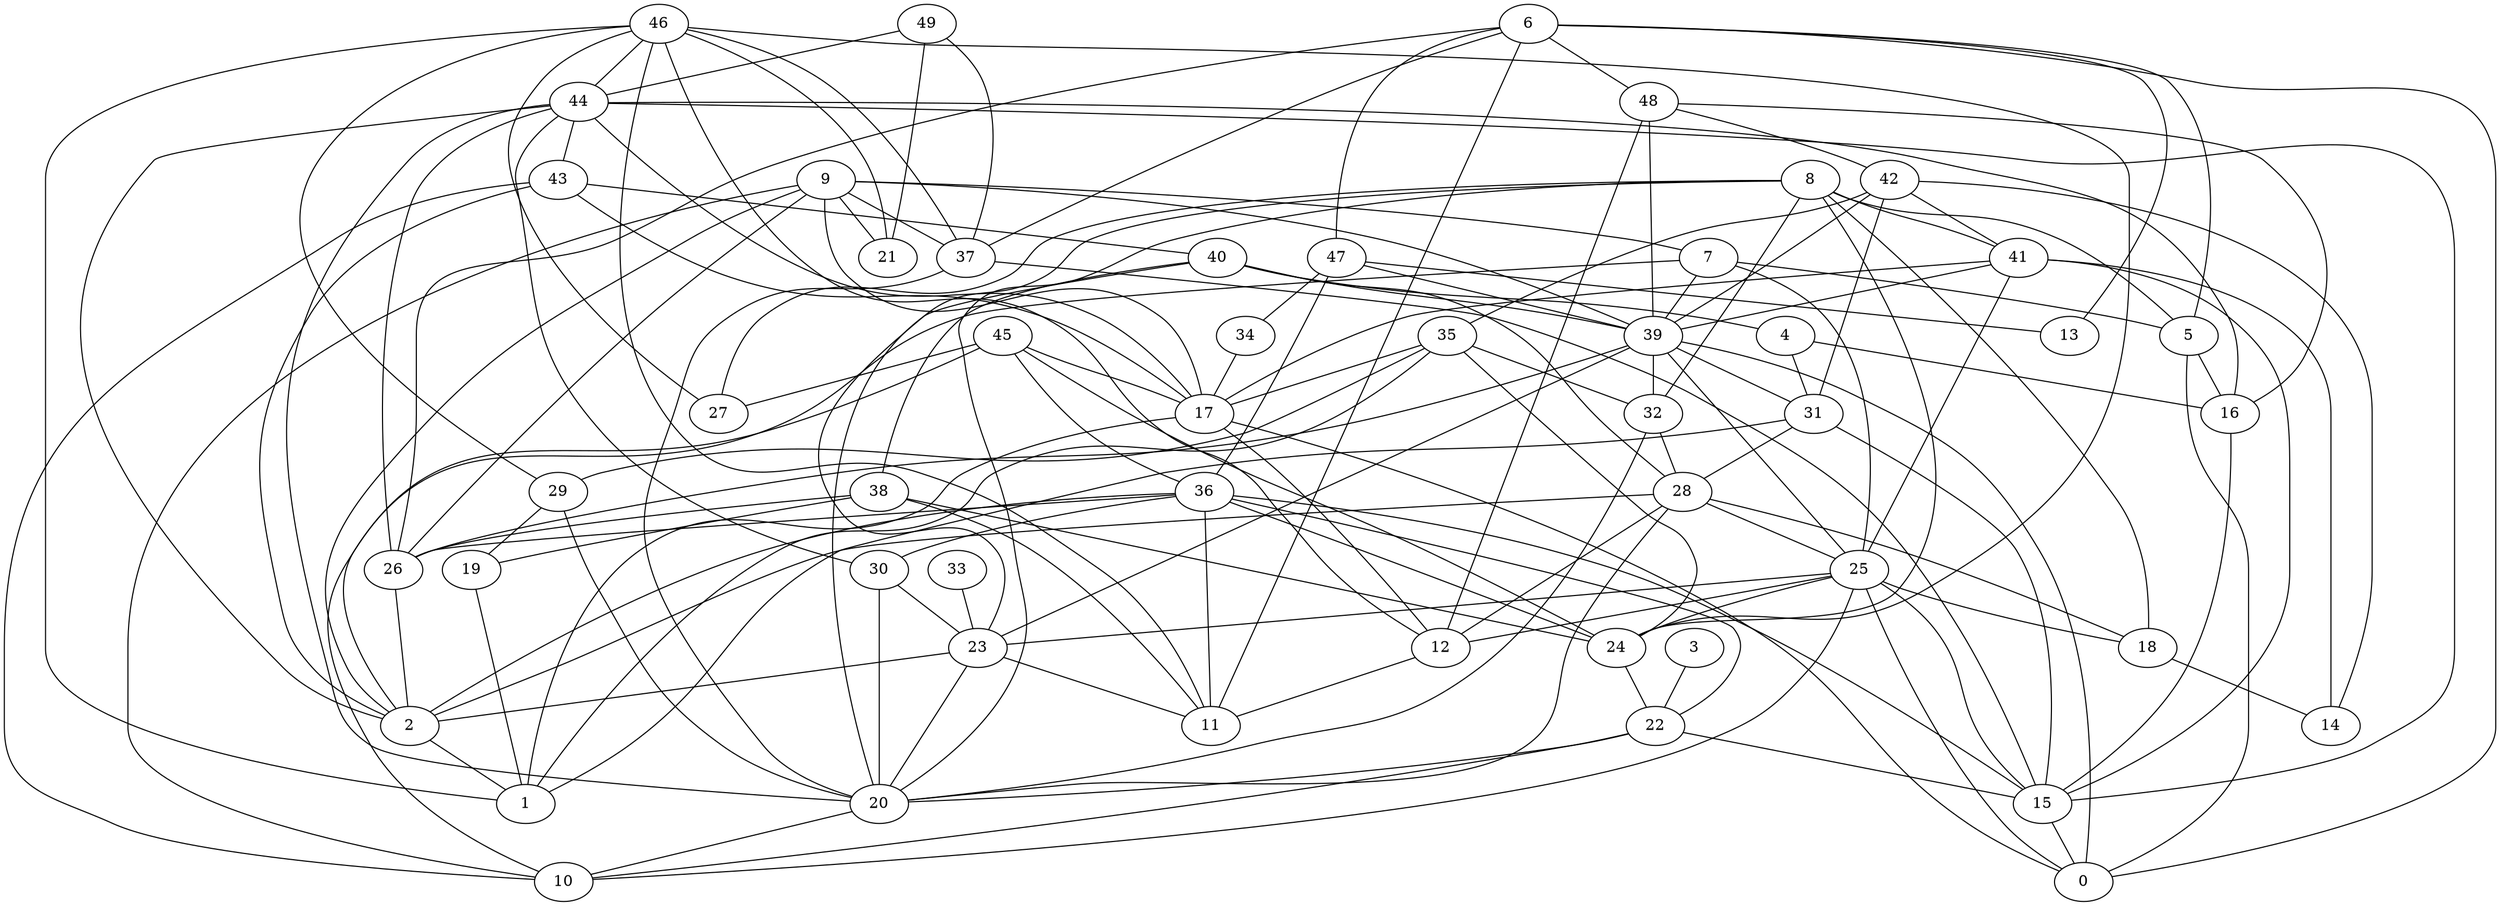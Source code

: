 digraph GG_graph {

subgraph G_graph {
edge [color = black]
"33" -> "23" [dir = none]
"43" -> "40" [dir = none]
"8" -> "27" [dir = none]
"48" -> "12" [dir = none]
"38" -> "24" [dir = none]
"31" -> "1" [dir = none]
"22" -> "20" [dir = none]
"29" -> "19" [dir = none]
"46" -> "44" [dir = none]
"46" -> "12" [dir = none]
"46" -> "27" [dir = none]
"46" -> "1" [dir = none]
"46" -> "11" [dir = none]
"46" -> "21" [dir = none]
"46" -> "24" [dir = none]
"9" -> "7" [dir = none]
"9" -> "2" [dir = none]
"9" -> "39" [dir = none]
"40" -> "4" [dir = none]
"40" -> "39" [dir = none]
"17" -> "0" [dir = none]
"36" -> "15" [dir = none]
"3" -> "22" [dir = none]
"45" -> "10" [dir = none]
"45" -> "24" [dir = none]
"6" -> "47" [dir = none]
"6" -> "26" [dir = none]
"6" -> "5" [dir = none]
"6" -> "37" [dir = none]
"6" -> "13" [dir = none]
"6" -> "0" [dir = none]
"39" -> "32" [dir = none]
"39" -> "23" [dir = none]
"39" -> "0" [dir = none]
"39" -> "25" [dir = none]
"23" -> "20" [dir = none]
"34" -> "17" [dir = none]
"28" -> "2" [dir = none]
"41" -> "15" [dir = none]
"41" -> "14" [dir = none]
"41" -> "39" [dir = none]
"42" -> "35" [dir = none]
"49" -> "37" [dir = none]
"25" -> "18" [dir = none]
"25" -> "24" [dir = none]
"35" -> "29" [dir = none]
"35" -> "24" [dir = none]
"44" -> "30" [dir = none]
"44" -> "16" [dir = none]
"26" -> "2" [dir = none]
"12" -> "11" [dir = none]
"8" -> "18" [dir = none]
"32" -> "28" [dir = none]
"35" -> "1" [dir = none]
"36" -> "26" [dir = none]
"31" -> "15" [dir = none]
"38" -> "26" [dir = none]
"8" -> "32" [dir = none]
"47" -> "13" [dir = none]
"28" -> "12" [dir = none]
"45" -> "27" [dir = none]
"8" -> "41" [dir = none]
"44" -> "20" [dir = none]
"25" -> "15" [dir = none]
"39" -> "31" [dir = none]
"37" -> "20" [dir = none]
"32" -> "20" [dir = none]
"42" -> "39" [dir = none]
"42" -> "14" [dir = none]
"8" -> "20" [dir = none]
"36" -> "11" [dir = none]
"25" -> "23" [dir = none]
"39" -> "26" [dir = none]
"31" -> "28" [dir = none]
"44" -> "26" [dir = none]
"48" -> "39" [dir = none]
"36" -> "2" [dir = none]
"38" -> "11" [dir = none]
"36" -> "24" [dir = none]
"30" -> "20" [dir = none]
"9" -> "21" [dir = none]
"24" -> "22" [dir = none]
"44" -> "17" [dir = none]
"8" -> "23" [dir = none]
"30" -> "23" [dir = none]
"22" -> "10" [dir = none]
"25" -> "10" [dir = none]
"44" -> "15" [dir = none]
"23" -> "2" [dir = none]
"49" -> "44" [dir = none]
"6" -> "48" [dir = none]
"42" -> "41" [dir = none]
"43" -> "17" [dir = none]
"25" -> "0" [dir = none]
"7" -> "2" [dir = none]
"36" -> "22" [dir = none]
"5" -> "16" [dir = none]
"41" -> "17" [dir = none]
"18" -> "14" [dir = none]
"46" -> "37" [dir = none]
"40" -> "38" [dir = none]
"9" -> "26" [dir = none]
"47" -> "36" [dir = none]
"8" -> "5" [dir = none]
"44" -> "2" [dir = none]
"7" -> "25" [dir = none]
"23" -> "11" [dir = none]
"20" -> "10" [dir = none]
"5" -> "0" [dir = none]
"40" -> "28" [dir = none]
"28" -> "18" [dir = none]
"8" -> "24" [dir = none]
"9" -> "17" [dir = none]
"42" -> "31" [dir = none]
"17" -> "12" [dir = none]
"47" -> "34" [dir = none]
"16" -> "15" [dir = none]
"6" -> "11" [dir = none]
"43" -> "10" [dir = none]
"46" -> "29" [dir = none]
"47" -> "39" [dir = none]
"19" -> "1" [dir = none]
"45" -> "17" [dir = none]
"49" -> "21" [dir = none]
"17" -> "1" [dir = none]
"2" -> "1" [dir = none]
"7" -> "5" [dir = none]
"28" -> "25" [dir = none]
"35" -> "17" [dir = none]
"43" -> "2" [dir = none]
"28" -> "20" [dir = none]
"22" -> "15" [dir = none]
"45" -> "36" [dir = none]
"15" -> "0" [dir = none]
"40" -> "20" [dir = none]
"4" -> "16" [dir = none]
"25" -> "12" [dir = none]
"29" -> "20" [dir = none]
"44" -> "43" [dir = none]
"7" -> "39" [dir = none]
"48" -> "42" [dir = none]
"35" -> "32" [dir = none]
"9" -> "37" [dir = none]
"48" -> "16" [dir = none]
"4" -> "31" [dir = none]
"36" -> "30" [dir = none]
"38" -> "19" [dir = none]
"41" -> "25" [dir = none]
"9" -> "10" [dir = none]
"37" -> "15" [dir = none]
}

}

